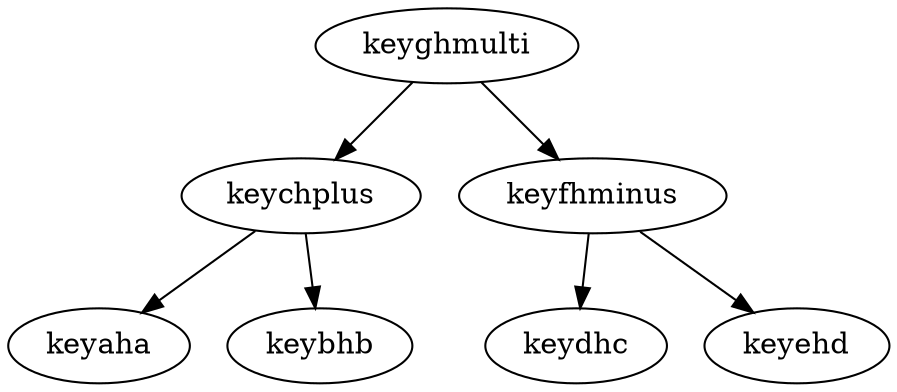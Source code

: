 digraph G {
keyghmulti -> keychplus;
keyghmulti -> keyfhminus;
keychplus -> keyaha;
keychplus -> keybhb;
keyfhminus -> keydhc;
keyfhminus -> keyehd;
}